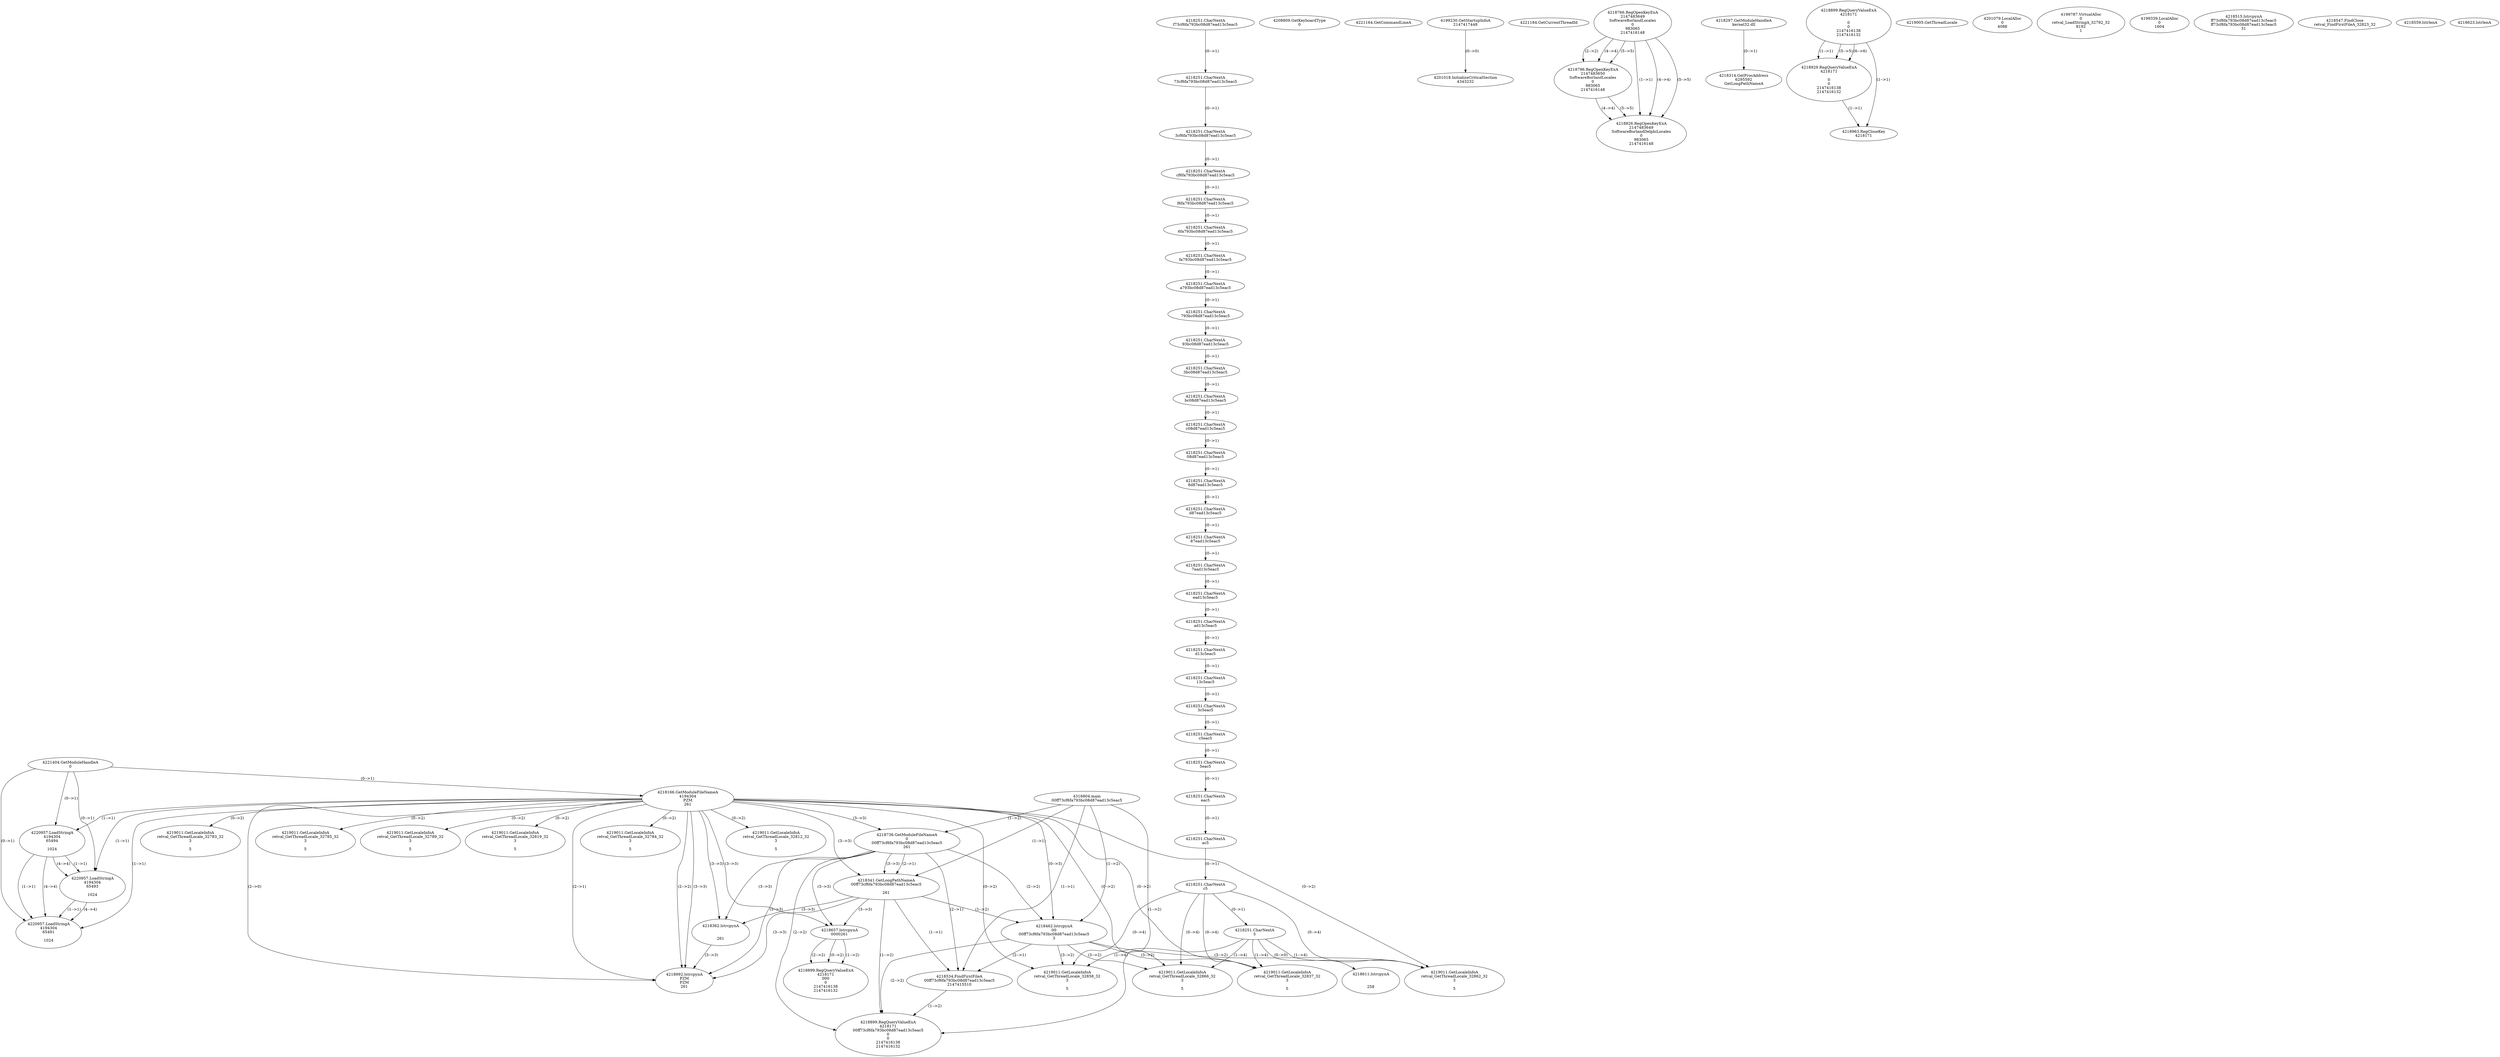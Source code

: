 // Global SCDG with merge call
digraph {
	0 [label="4316804.main
00ff73cf6fa793bc08d87ead13c5eac5"]
	1 [label="4221404.GetModuleHandleA
0"]
	2 [label="4208809.GetKeyboardType
0"]
	3 [label="4221164.GetCommandLineA
"]
	4 [label="4199230.GetStartupInfoA
2147417448"]
	5 [label="4221184.GetCurrentThreadId
"]
	6 [label="4218166.GetModuleFileNameA
4194304
PZM
261"]
	1 -> 6 [label="(0-->1)"]
	7 [label="4218736.GetModuleFileNameA
0
00ff73cf6fa793bc08d87ead13c5eac5
261"]
	0 -> 7 [label="(1-->2)"]
	6 -> 7 [label="(3-->3)"]
	8 [label="4218766.RegOpenKeyExA
2147483649
Software\Borland\Locales
0
983065
2147416148"]
	9 [label="4218297.GetModuleHandleA
kernel32.dll"]
	10 [label="4218314.GetProcAddress
6295592
GetLongPathNameA"]
	9 -> 10 [label="(0-->1)"]
	11 [label="4218341.GetLongPathNameA
00ff73cf6fa793bc08d87ead13c5eac5

261"]
	0 -> 11 [label="(1-->1)"]
	7 -> 11 [label="(2-->1)"]
	6 -> 11 [label="(3-->3)"]
	7 -> 11 [label="(3-->3)"]
	12 [label="4218362.lstrcpynA


261"]
	6 -> 12 [label="(3-->3)"]
	7 -> 12 [label="(3-->3)"]
	11 -> 12 [label="(3-->3)"]
	13 [label="4218899.RegQueryValueExA
4218171

0
0
2147416138
2147416132"]
	14 [label="4218929.RegQueryValueExA
4218171

0
0
2147416138
2147416132"]
	13 -> 14 [label="(1-->1)"]
	13 -> 14 [label="(5-->5)"]
	13 -> 14 [label="(6-->6)"]
	15 [label="4218963.RegCloseKey
4218171"]
	13 -> 15 [label="(1-->1)"]
	14 -> 15 [label="(1-->1)"]
	16 [label="4218992.lstrcpynA
PZM
PZM
261"]
	6 -> 16 [label="(2-->1)"]
	6 -> 16 [label="(2-->2)"]
	6 -> 16 [label="(3-->3)"]
	7 -> 16 [label="(3-->3)"]
	11 -> 16 [label="(3-->3)"]
	12 -> 16 [label="(3-->3)"]
	6 -> 16 [label="(2-->0)"]
	17 [label="4219005.GetThreadLocale
"]
	18 [label="4219011.GetLocaleInfoA
retval_GetThreadLocale_32784_32
3

5"]
	6 -> 18 [label="(0-->2)"]
	19 [label="4220957.LoadStringA
4194304
65494

1024"]
	1 -> 19 [label="(0-->1)"]
	6 -> 19 [label="(1-->1)"]
	20 [label="4201018.InitializeCriticalSection
4343232"]
	4 -> 20 [label="(0-->0)"]
	21 [label="4201079.LocalAlloc
0
4088"]
	22 [label="4199787.VirtualAlloc
0
retval_LoadStringA_32792_32
8192
1"]
	23 [label="4199339.LocalAlloc
0
1604"]
	24 [label="4218796.RegOpenKeyExA
2147483650
Software\Borland\Locales
0
983065
2147416148"]
	8 -> 24 [label="(2-->2)"]
	8 -> 24 [label="(4-->4)"]
	8 -> 24 [label="(5-->5)"]
	25 [label="4219011.GetLocaleInfoA
retval_GetThreadLocale_32812_32
3

5"]
	6 -> 25 [label="(0-->2)"]
	26 [label="4220957.LoadStringA
4194304
65493

1024"]
	1 -> 26 [label="(0-->1)"]
	6 -> 26 [label="(1-->1)"]
	19 -> 26 [label="(1-->1)"]
	19 -> 26 [label="(4-->4)"]
	27 [label="4218462.lstrcpynA
00
00ff73cf6fa793bc08d87ead13c5eac5
3"]
	0 -> 27 [label="(1-->2)"]
	7 -> 27 [label="(2-->2)"]
	11 -> 27 [label="(1-->2)"]
	6 -> 27 [label="(0-->3)"]
	28 [label="4218251.CharNextA
f73cf6fa793bc08d87ead13c5eac5"]
	29 [label="4218251.CharNextA
73cf6fa793bc08d87ead13c5eac5"]
	28 -> 29 [label="(0-->1)"]
	30 [label="4218251.CharNextA
3cf6fa793bc08d87ead13c5eac5"]
	29 -> 30 [label="(0-->1)"]
	31 [label="4218251.CharNextA
cf6fa793bc08d87ead13c5eac5"]
	30 -> 31 [label="(0-->1)"]
	32 [label="4218251.CharNextA
f6fa793bc08d87ead13c5eac5"]
	31 -> 32 [label="(0-->1)"]
	33 [label="4218251.CharNextA
6fa793bc08d87ead13c5eac5"]
	32 -> 33 [label="(0-->1)"]
	34 [label="4218251.CharNextA
fa793bc08d87ead13c5eac5"]
	33 -> 34 [label="(0-->1)"]
	35 [label="4218251.CharNextA
a793bc08d87ead13c5eac5"]
	34 -> 35 [label="(0-->1)"]
	36 [label="4218251.CharNextA
793bc08d87ead13c5eac5"]
	35 -> 36 [label="(0-->1)"]
	37 [label="4218251.CharNextA
93bc08d87ead13c5eac5"]
	36 -> 37 [label="(0-->1)"]
	38 [label="4218251.CharNextA
3bc08d87ead13c5eac5"]
	37 -> 38 [label="(0-->1)"]
	39 [label="4218251.CharNextA
bc08d87ead13c5eac5"]
	38 -> 39 [label="(0-->1)"]
	40 [label="4218251.CharNextA
c08d87ead13c5eac5"]
	39 -> 40 [label="(0-->1)"]
	41 [label="4218251.CharNextA
08d87ead13c5eac5"]
	40 -> 41 [label="(0-->1)"]
	42 [label="4218251.CharNextA
8d87ead13c5eac5"]
	41 -> 42 [label="(0-->1)"]
	43 [label="4218251.CharNextA
d87ead13c5eac5"]
	42 -> 43 [label="(0-->1)"]
	44 [label="4218251.CharNextA
87ead13c5eac5"]
	43 -> 44 [label="(0-->1)"]
	45 [label="4218251.CharNextA
7ead13c5eac5"]
	44 -> 45 [label="(0-->1)"]
	46 [label="4218251.CharNextA
ead13c5eac5"]
	45 -> 46 [label="(0-->1)"]
	47 [label="4218251.CharNextA
ad13c5eac5"]
	46 -> 47 [label="(0-->1)"]
	48 [label="4218251.CharNextA
d13c5eac5"]
	47 -> 48 [label="(0-->1)"]
	49 [label="4218251.CharNextA
13c5eac5"]
	48 -> 49 [label="(0-->1)"]
	50 [label="4218251.CharNextA
3c5eac5"]
	49 -> 50 [label="(0-->1)"]
	51 [label="4218251.CharNextA
c5eac5"]
	50 -> 51 [label="(0-->1)"]
	52 [label="4218251.CharNextA
5eac5"]
	51 -> 52 [label="(0-->1)"]
	53 [label="4218251.CharNextA
eac5"]
	52 -> 53 [label="(0-->1)"]
	54 [label="4218251.CharNextA
ac5"]
	53 -> 54 [label="(0-->1)"]
	55 [label="4218251.CharNextA
c5"]
	54 -> 55 [label="(0-->1)"]
	56 [label="4218251.CharNextA
5"]
	55 -> 56 [label="(0-->1)"]
	57 [label="4218515.lstrcpynA
ff73cf6fa793bc08d87ead13c5eac5
ff73cf6fa793bc08d87ead13c5eac5
31"]
	58 [label="4218534.FindFirstFileA
00ff73cf6fa793bc08d87ead13c5eac5
2147415510"]
	0 -> 58 [label="(1-->1)"]
	7 -> 58 [label="(2-->1)"]
	11 -> 58 [label="(1-->1)"]
	27 -> 58 [label="(2-->1)"]
	59 [label="4218899.RegQueryValueExA
4218171
00ff73cf6fa793bc08d87ead13c5eac5
0
0
2147416138
2147416132"]
	0 -> 59 [label="(1-->2)"]
	7 -> 59 [label="(2-->2)"]
	11 -> 59 [label="(1-->2)"]
	27 -> 59 [label="(2-->2)"]
	58 -> 59 [label="(1-->2)"]
	60 [label="4219011.GetLocaleInfoA
retval_GetThreadLocale_32858_32
3

5"]
	6 -> 60 [label="(0-->2)"]
	27 -> 60 [label="(3-->2)"]
	55 -> 60 [label="(0-->4)"]
	56 -> 60 [label="(1-->4)"]
	61 [label="4218547.FindClose
retval_FindFirstFileA_32823_32"]
	62 [label="4218559.lstrlenA
"]
	63 [label="4218611.lstrcpynA


258"]
	56 -> 63 [label="(0-->0)"]
	64 [label="4218623.lstrlenA
"]
	65 [label="4218657.lstrcpynA
00\
00\
261"]
	6 -> 65 [label="(3-->3)"]
	7 -> 65 [label="(3-->3)"]
	11 -> 65 [label="(3-->3)"]
	66 [label="4218899.RegQueryValueExA
4218171
00\
0
0
2147416138
2147416132"]
	65 -> 66 [label="(1-->2)"]
	65 -> 66 [label="(2-->2)"]
	65 -> 66 [label="(0-->2)"]
	67 [label="4219011.GetLocaleInfoA
retval_GetThreadLocale_32862_32
3

5"]
	6 -> 67 [label="(0-->2)"]
	27 -> 67 [label="(3-->2)"]
	55 -> 67 [label="(0-->4)"]
	56 -> 67 [label="(1-->4)"]
	68 [label="4219011.GetLocaleInfoA
retval_GetThreadLocale_32783_32
3

5"]
	6 -> 68 [label="(0-->2)"]
	69 [label="4219011.GetLocaleInfoA
retval_GetThreadLocale_32785_32
3

5"]
	6 -> 69 [label="(0-->2)"]
	70 [label="4220957.LoadStringA
4194304
65491

1024"]
	1 -> 70 [label="(0-->1)"]
	6 -> 70 [label="(1-->1)"]
	19 -> 70 [label="(1-->1)"]
	26 -> 70 [label="(1-->1)"]
	19 -> 70 [label="(4-->4)"]
	26 -> 70 [label="(4-->4)"]
	71 [label="4219011.GetLocaleInfoA
retval_GetThreadLocale_32789_32
3

5"]
	6 -> 71 [label="(0-->2)"]
	72 [label="4218826.RegOpenKeyExA
2147483649
Software\Borland\Delphi\Locales
0
983065
2147416148"]
	8 -> 72 [label="(1-->1)"]
	8 -> 72 [label="(4-->4)"]
	24 -> 72 [label="(4-->4)"]
	8 -> 72 [label="(5-->5)"]
	24 -> 72 [label="(5-->5)"]
	73 [label="4219011.GetLocaleInfoA
retval_GetThreadLocale_32819_32
3

5"]
	6 -> 73 [label="(0-->2)"]
	74 [label="4219011.GetLocaleInfoA
retval_GetThreadLocale_32837_32
3

5"]
	6 -> 74 [label="(0-->2)"]
	27 -> 74 [label="(3-->2)"]
	55 -> 74 [label="(0-->4)"]
	56 -> 74 [label="(1-->4)"]
	75 [label="4219011.GetLocaleInfoA
retval_GetThreadLocale_32866_32
3

5"]
	6 -> 75 [label="(0-->2)"]
	27 -> 75 [label="(3-->2)"]
	55 -> 75 [label="(0-->4)"]
	56 -> 75 [label="(1-->4)"]
}
